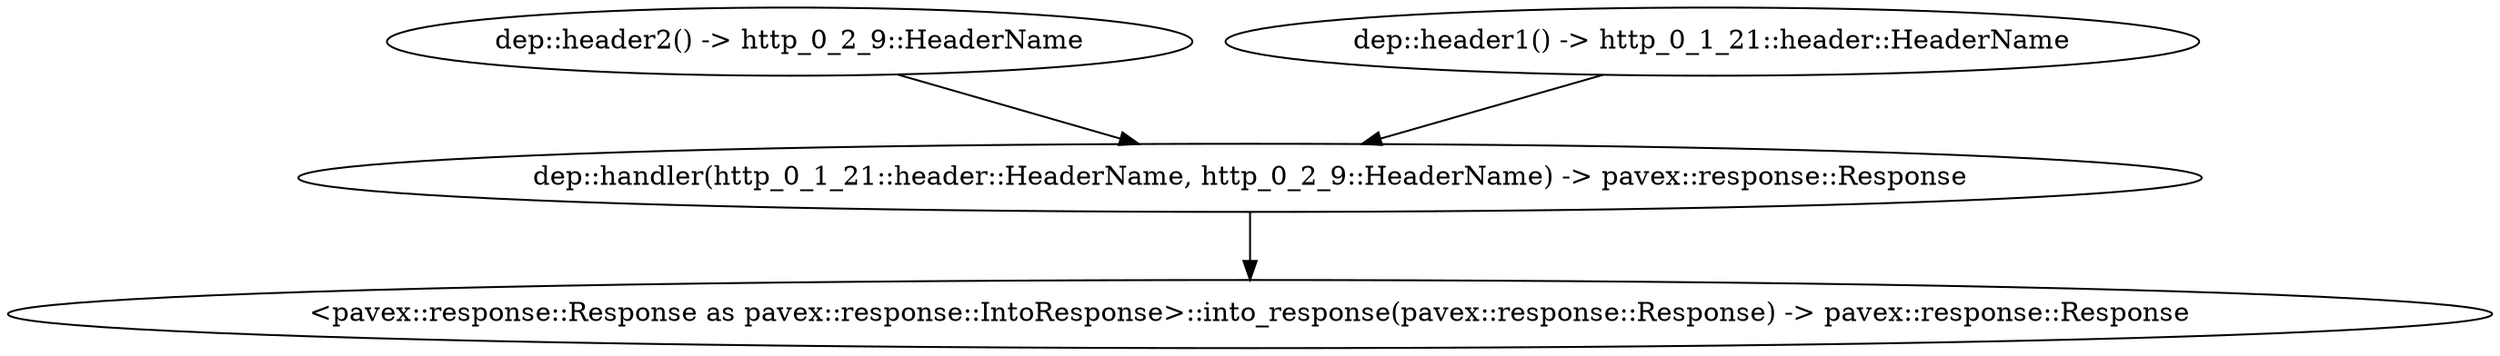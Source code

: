 digraph "GET /handler - 0" {
    0 [ label = "dep::handler(http_0_1_21::header::HeaderName, http_0_2_9::HeaderName) -> pavex::response::Response"]
    1 [ label = "dep::header2() -> http_0_2_9::HeaderName"]
    2 [ label = "dep::header1() -> http_0_1_21::header::HeaderName"]
    3 [ label = "<pavex::response::Response as pavex::response::IntoResponse>::into_response(pavex::response::Response) -> pavex::response::Response"]
    1 -> 0 [ ]
    2 -> 0 [ ]
    0 -> 3 [ ]
}

digraph app_state {
    0 [ label = "crate::ApplicationState() -> crate::ApplicationState"]
}